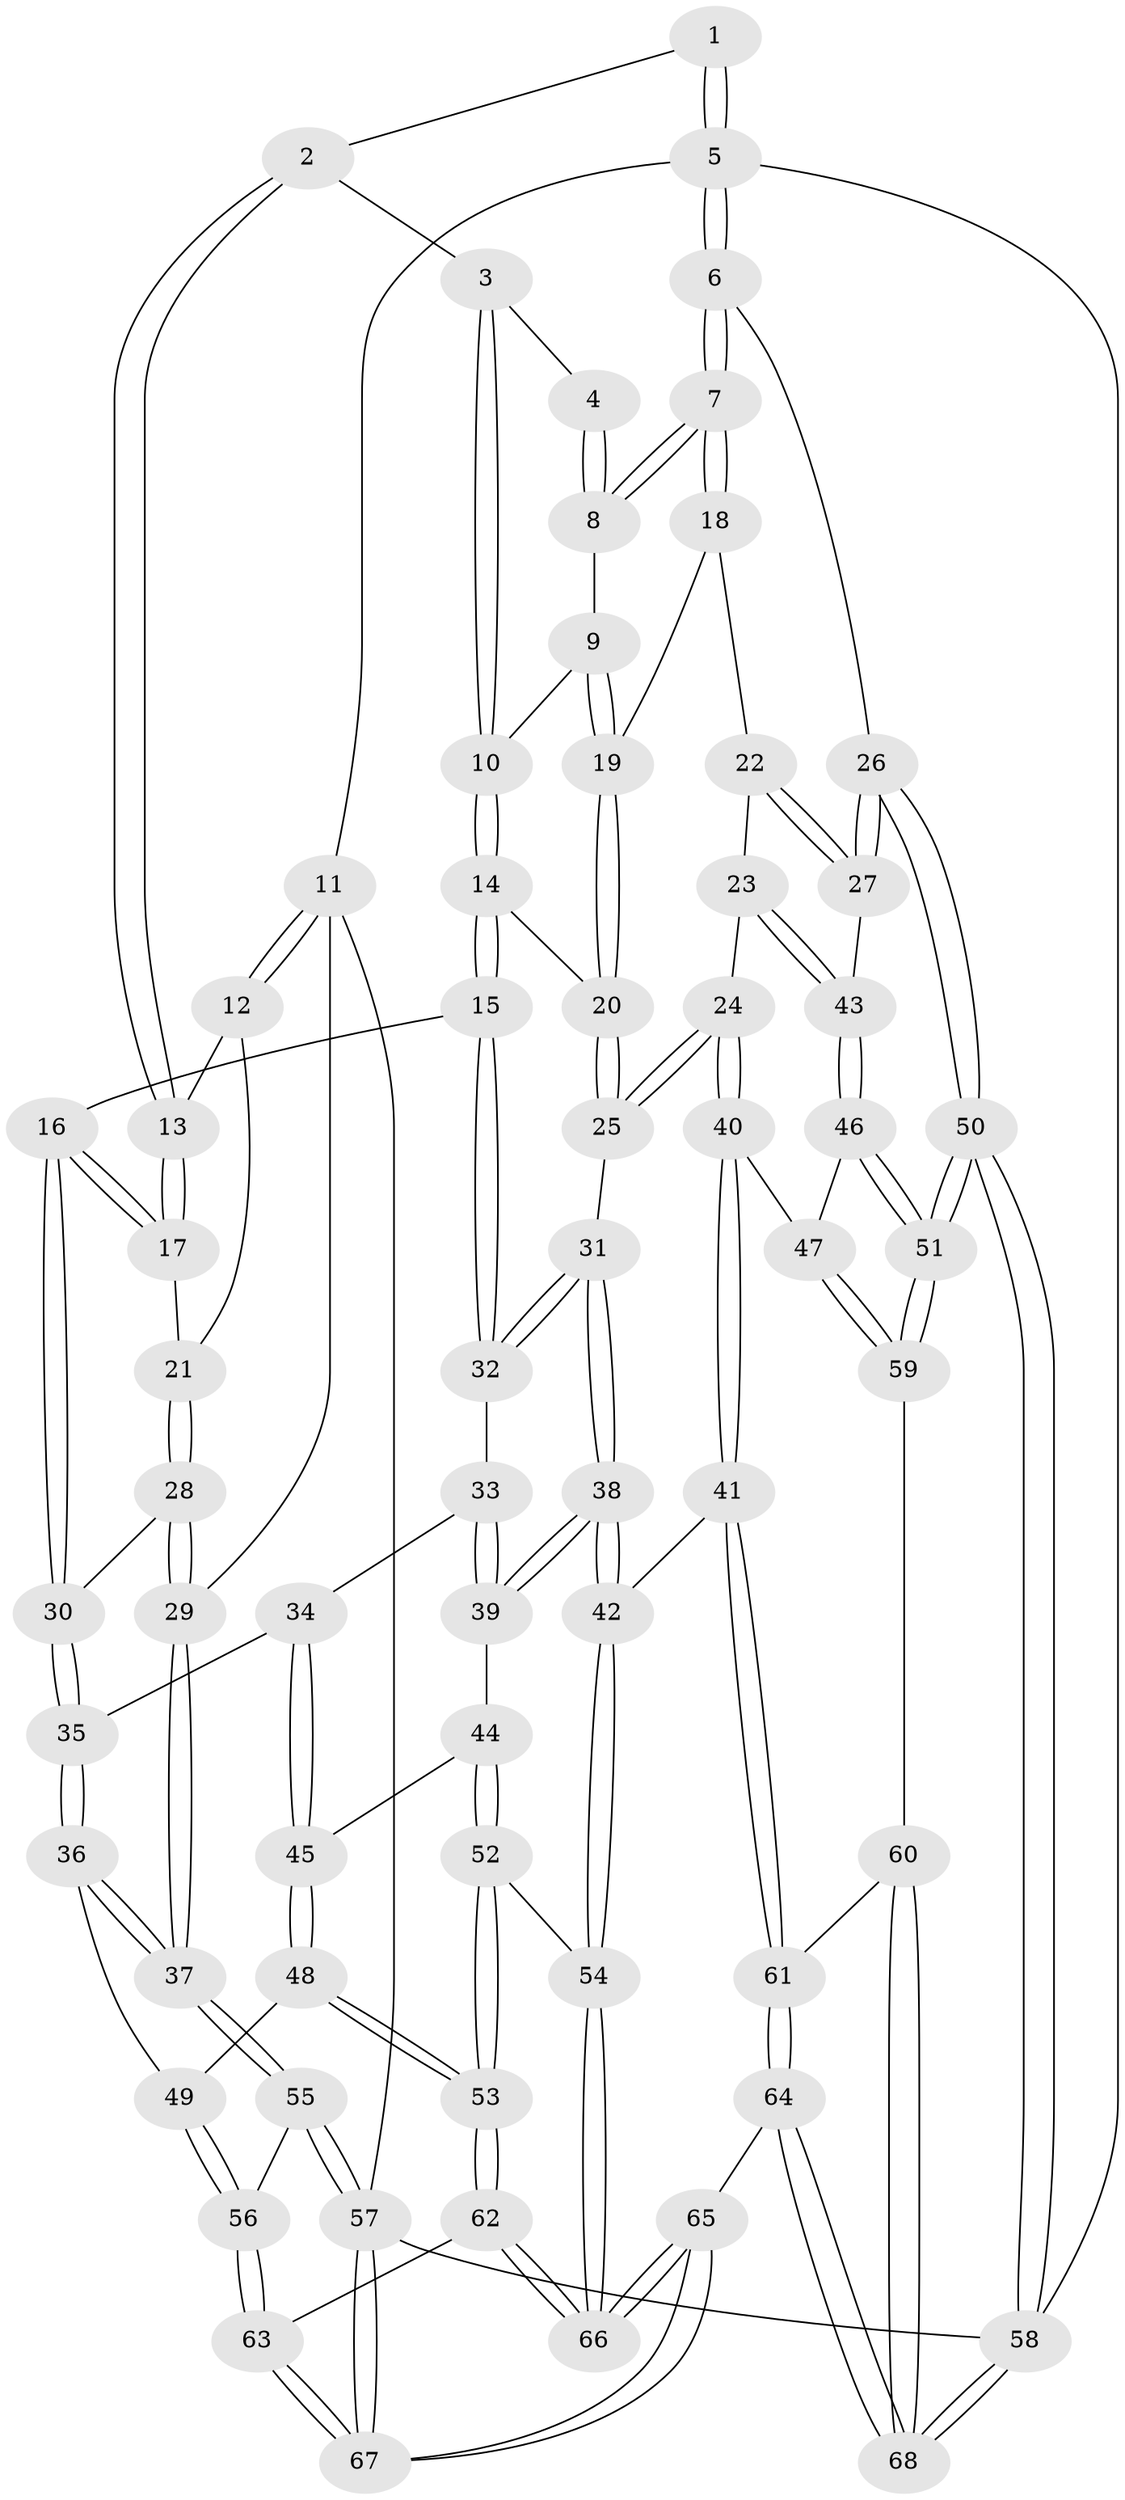 // coarse degree distribution, {4: 0.325, 3: 0.2, 6: 0.075, 5: 0.375, 7: 0.025}
// Generated by graph-tools (version 1.1) at 2025/52/02/27/25 19:52:44]
// undirected, 68 vertices, 167 edges
graph export_dot {
graph [start="1"]
  node [color=gray90,style=filled];
  1 [pos="+0.7923698914304683+0"];
  2 [pos="+0.32903671134626306+0"];
  3 [pos="+0.3989021772234665+0"];
  4 [pos="+0.7721468949352088+0.08499362505254993"];
  5 [pos="+1+0"];
  6 [pos="+1+0.17276708150792572"];
  7 [pos="+1+0.19047622587131424"];
  8 [pos="+0.7783912671683174+0.1125586773762574"];
  9 [pos="+0.7203763707409542+0.1838188105501651"];
  10 [pos="+0.5454184744980652+0.17635677061495506"];
  11 [pos="+0+0"];
  12 [pos="+0+0"];
  13 [pos="+0.23826405767353756+0"];
  14 [pos="+0.5311719508926355+0.24425407637129384"];
  15 [pos="+0.36811321674834663+0.4064005851165535"];
  16 [pos="+0.35038698595792955+0.4017666878238449"];
  17 [pos="+0.2566847674267408+0.17498840423671544"];
  18 [pos="+0.8671043712185705+0.3274853394717092"];
  19 [pos="+0.7452620184028027+0.3010311470198893"];
  20 [pos="+0.6644130237848028+0.4163294929659601"];
  21 [pos="+0.0848052073817948+0.35331174025205253"];
  22 [pos="+0.8653138427833716+0.3794454897097776"];
  23 [pos="+0.7236208775517791+0.5276401900148421"];
  24 [pos="+0.6690875134580535+0.513519965401137"];
  25 [pos="+0.6516681677084378+0.49523909396045274"];
  26 [pos="+1+0.5494419340057218"];
  27 [pos="+0.9547404957077089+0.5416590514696867"];
  28 [pos="+0.06722111804104806+0.43921004642789535"];
  29 [pos="+0+0.5360235811120372"];
  30 [pos="+0.23377011491092087+0.4711663036354945"];
  31 [pos="+0.5688545606843692+0.4970965803266751"];
  32 [pos="+0.41415218892459255+0.4488196465838925"];
  33 [pos="+0.4037245818350774+0.5349471783428575"];
  34 [pos="+0.33499443712839394+0.6339252929288997"];
  35 [pos="+0.23279853553955732+0.5924584183280194"];
  36 [pos="+0.214097594565374+0.6264160366866686"];
  37 [pos="+0+0.5910164812747457"];
  38 [pos="+0.4707125053067675+0.6849253602586544"];
  39 [pos="+0.44408292375399727+0.6774794158231255"];
  40 [pos="+0.6332034199484443+0.680600205534215"];
  41 [pos="+0.5463120873535027+0.75865240160979"];
  42 [pos="+0.5378823503568696+0.7588868706593457"];
  43 [pos="+0.8223657614456789+0.5784343129922588"];
  44 [pos="+0.4052834270172161+0.6872147024069581"];
  45 [pos="+0.3622326693249472+0.6849406544521333"];
  46 [pos="+0.822572630809585+0.6548984516675717"];
  47 [pos="+0.7465883519869448+0.7619545971382193"];
  48 [pos="+0.2862927552089052+0.7604146194645587"];
  49 [pos="+0.20803760895425724+0.7116491146565371"];
  50 [pos="+1+0.9665198211007282"];
  51 [pos="+1+0.881551523101841"];
  52 [pos="+0.3950440226022633+0.7976270239620616"];
  53 [pos="+0.3146054765897395+0.8451967548726969"];
  54 [pos="+0.5130291412246166+0.7863427927298245"];
  55 [pos="+0+0.683838117901545"];
  56 [pos="+0.08139953262908693+0.7776382163934896"];
  57 [pos="+0+1"];
  58 [pos="+1+1"];
  59 [pos="+0.7583926034170522+0.8614237226411495"];
  60 [pos="+0.730239938604826+0.8812921636314168"];
  61 [pos="+0.685034541837498+0.9050923267099017"];
  62 [pos="+0.3096605888611151+0.8887845279963612"];
  63 [pos="+0.14816378789761814+0.9084469324713662"];
  64 [pos="+0.5230586182058721+1"];
  65 [pos="+0.48820124449349295+1"];
  66 [pos="+0.42830171267890693+1"];
  67 [pos="+0+1"];
  68 [pos="+1+1"];
  1 -- 2;
  1 -- 5;
  1 -- 5;
  2 -- 3;
  2 -- 13;
  2 -- 13;
  3 -- 4;
  3 -- 10;
  3 -- 10;
  4 -- 8;
  4 -- 8;
  5 -- 6;
  5 -- 6;
  5 -- 11;
  5 -- 58;
  6 -- 7;
  6 -- 7;
  6 -- 26;
  7 -- 8;
  7 -- 8;
  7 -- 18;
  7 -- 18;
  8 -- 9;
  9 -- 10;
  9 -- 19;
  9 -- 19;
  10 -- 14;
  10 -- 14;
  11 -- 12;
  11 -- 12;
  11 -- 29;
  11 -- 57;
  12 -- 13;
  12 -- 21;
  13 -- 17;
  13 -- 17;
  14 -- 15;
  14 -- 15;
  14 -- 20;
  15 -- 16;
  15 -- 32;
  15 -- 32;
  16 -- 17;
  16 -- 17;
  16 -- 30;
  16 -- 30;
  17 -- 21;
  18 -- 19;
  18 -- 22;
  19 -- 20;
  19 -- 20;
  20 -- 25;
  20 -- 25;
  21 -- 28;
  21 -- 28;
  22 -- 23;
  22 -- 27;
  22 -- 27;
  23 -- 24;
  23 -- 43;
  23 -- 43;
  24 -- 25;
  24 -- 25;
  24 -- 40;
  24 -- 40;
  25 -- 31;
  26 -- 27;
  26 -- 27;
  26 -- 50;
  26 -- 50;
  27 -- 43;
  28 -- 29;
  28 -- 29;
  28 -- 30;
  29 -- 37;
  29 -- 37;
  30 -- 35;
  30 -- 35;
  31 -- 32;
  31 -- 32;
  31 -- 38;
  31 -- 38;
  32 -- 33;
  33 -- 34;
  33 -- 39;
  33 -- 39;
  34 -- 35;
  34 -- 45;
  34 -- 45;
  35 -- 36;
  35 -- 36;
  36 -- 37;
  36 -- 37;
  36 -- 49;
  37 -- 55;
  37 -- 55;
  38 -- 39;
  38 -- 39;
  38 -- 42;
  38 -- 42;
  39 -- 44;
  40 -- 41;
  40 -- 41;
  40 -- 47;
  41 -- 42;
  41 -- 61;
  41 -- 61;
  42 -- 54;
  42 -- 54;
  43 -- 46;
  43 -- 46;
  44 -- 45;
  44 -- 52;
  44 -- 52;
  45 -- 48;
  45 -- 48;
  46 -- 47;
  46 -- 51;
  46 -- 51;
  47 -- 59;
  47 -- 59;
  48 -- 49;
  48 -- 53;
  48 -- 53;
  49 -- 56;
  49 -- 56;
  50 -- 51;
  50 -- 51;
  50 -- 58;
  50 -- 58;
  51 -- 59;
  51 -- 59;
  52 -- 53;
  52 -- 53;
  52 -- 54;
  53 -- 62;
  53 -- 62;
  54 -- 66;
  54 -- 66;
  55 -- 56;
  55 -- 57;
  55 -- 57;
  56 -- 63;
  56 -- 63;
  57 -- 67;
  57 -- 67;
  57 -- 58;
  58 -- 68;
  58 -- 68;
  59 -- 60;
  60 -- 61;
  60 -- 68;
  60 -- 68;
  61 -- 64;
  61 -- 64;
  62 -- 63;
  62 -- 66;
  62 -- 66;
  63 -- 67;
  63 -- 67;
  64 -- 65;
  64 -- 68;
  64 -- 68;
  65 -- 66;
  65 -- 66;
  65 -- 67;
  65 -- 67;
}
